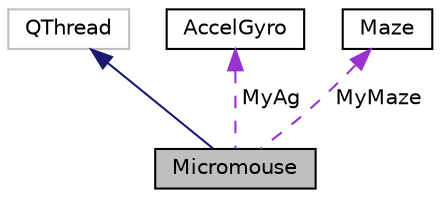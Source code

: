 digraph "Micromouse"
{
 // LATEX_PDF_SIZE
  edge [fontname="Helvetica",fontsize="10",labelfontname="Helvetica",labelfontsize="10"];
  node [fontname="Helvetica",fontsize="10",shape=record];
  Node1 [label="Micromouse",height=0.2,width=0.4,color="black", fillcolor="grey75", style="filled", fontcolor="black",tooltip=" "];
  Node2 -> Node1 [dir="back",color="midnightblue",fontsize="10",style="solid",fontname="Helvetica"];
  Node2 [label="QThread",height=0.2,width=0.4,color="grey75", fillcolor="white", style="filled",tooltip=" "];
  Node3 -> Node1 [dir="back",color="darkorchid3",fontsize="10",style="dashed",label=" MyAg" ,fontname="Helvetica"];
  Node3 [label="AccelGyro",height=0.2,width=0.4,color="black", fillcolor="white", style="filled",URL="$classAccelGyro.html",tooltip=" "];
  Node4 -> Node1 [dir="back",color="darkorchid3",fontsize="10",style="dashed",label=" MyMaze" ,fontname="Helvetica"];
  Node4 [label="Maze",height=0.2,width=0.4,color="black", fillcolor="white", style="filled",URL="$classMaze.html",tooltip="The Maze class. This class holds maze cells information and the robot position and size in centimeter..."];
}
